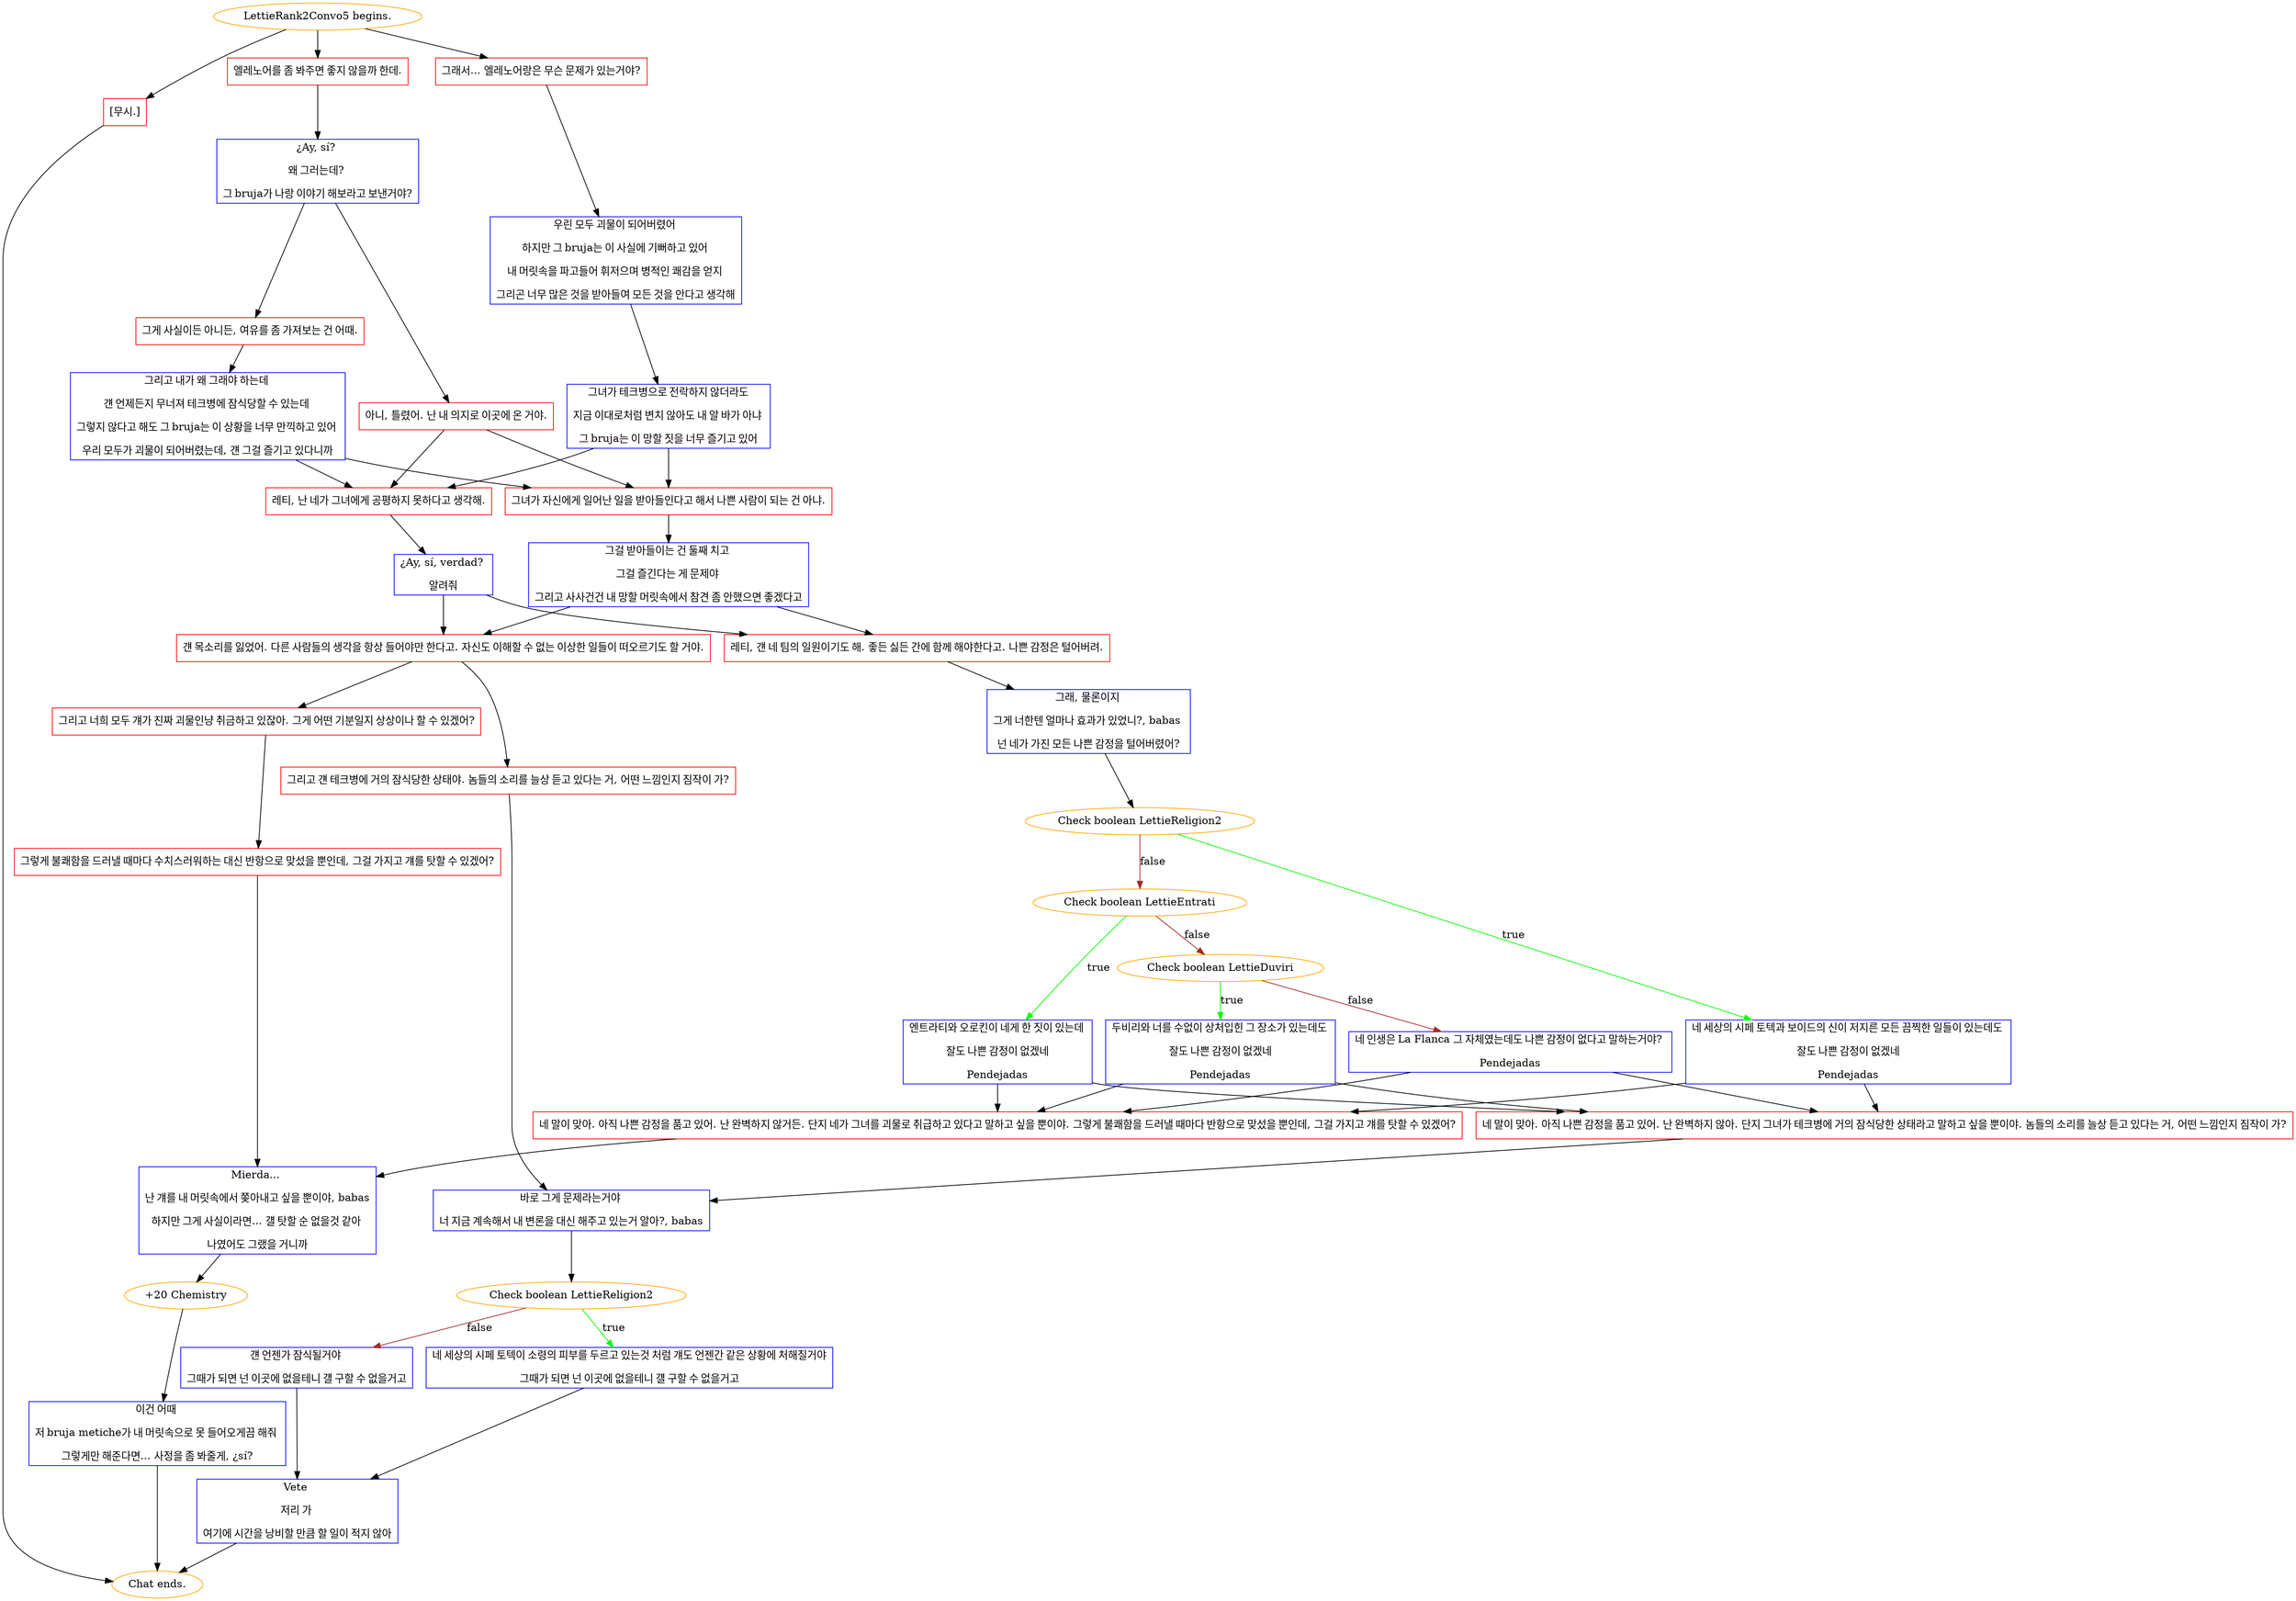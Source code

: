 digraph {
	"LettieRank2Convo5 begins." [color=orange];
		"LettieRank2Convo5 begins." -> j2509084989;
		"LettieRank2Convo5 begins." -> j437868763;
		"LettieRank2Convo5 begins." -> j1158370802;
	j2509084989 [label="그래서... 엘레노어랑은 무슨 문제가 있는거야?",shape=box,color=red];
		j2509084989 -> j368578319;
	j437868763 [label="엘레노어를 좀 봐주면 좋지 않을까 한데.",shape=box,color=red];
		j437868763 -> j1809547248;
	j1158370802 [label="[무시.]",shape=box,color=red];
		j1158370802 -> "Chat ends.";
	j368578319 [label="우린 모두 괴물이 되어버렸어 
하지만 그 bruja는 이 사실에 기뻐하고 있어 
내 머릿속을 파고들어 휘저으며 병적인 쾌감을 얻지 
그리곤 너무 많은 것을 받아들여 모든 것을 안다고 생각해",shape=box,color=blue];
		j368578319 -> j1076070504;
	j1809547248 [label="¿Ay, sí? 
왜 그러는데? 
그 bruja가 나랑 이야기 해보라고 보낸거야?",shape=box,color=blue];
		j1809547248 -> j1458730573;
		j1809547248 -> j3980079313;
	"Chat ends." [color=orange];
	j1076070504 [label="그녀가 테크병으로 전락하지 않더라도
지금 이대로처럼 변치 않아도 내 알 바가 아냐 
그 bruja는 이 망할 짓을 너무 즐기고 있어",shape=box,color=blue];
		j1076070504 -> j2690527357;
		j1076070504 -> j2246534192;
	j1458730573 [label="아니, 틀렸어. 난 내 의지로 이곳에 온 거야.",shape=box,color=red];
		j1458730573 -> j2246534192;
		j1458730573 -> j2690527357;
	j3980079313 [label="그게 사실이든 아니든, 여유를 좀 가져보는 건 어때.",shape=box,color=red];
		j3980079313 -> j961452661;
	j2690527357 [label="그녀가 자신에게 일어난 일을 받아들인다고 해서 나쁜 사람이 되는 건 아냐.",shape=box,color=red];
		j2690527357 -> j1574557683;
	j2246534192 [label="레티, 난 네가 그녀에게 공평하지 못하다고 생각해.",shape=box,color=red];
		j2246534192 -> j3094766287;
	j961452661 [label="그리고 내가 왜 그래야 하는데 
걘 언제든지 무너져 테크병에 잠식당할 수 있는데 
그렇지 않다고 해도 그 bruja는 이 상황을 너무 만끽하고 있어 
우리 모두가 괴물이 되어버렸는데, 걘 그걸 즐기고 있다니까",shape=box,color=blue];
		j961452661 -> j2246534192;
		j961452661 -> j2690527357;
	j1574557683 [label="그걸 받아들이는 건 둘째 치고 
그걸 즐긴다는 게 문제야 
그리고 사사건건 내 망할 머릿속에서 참견 좀 안했으면 좋겠다고",shape=box,color=blue];
		j1574557683 -> j3344857957;
		j1574557683 -> j3557357756;
	j3094766287 [label="¿Ay, sí, verdad? 
알려줘",shape=box,color=blue];
		j3094766287 -> j3557357756;
		j3094766287 -> j3344857957;
	j3344857957 [label="레티, 걘 네 팀의 일원이기도 해. 좋든 싫든 간에 함께 해야한다고. 나쁜 감정은 털어버려.",shape=box,color=red];
		j3344857957 -> j2977696048;
	j3557357756 [label="걘 목소리를 잃었어. 다른 사람들의 생각을 항상 들어야만 한다고. 자신도 이해할 수 없는 이상한 일들이 떠오르기도 할 거야.",shape=box,color=red];
		j3557357756 -> j1805526810;
		j3557357756 -> j1742908666;
	j2977696048 [label="그래, 물론이지 
그게 너한텐 얼마나 효과가 있었니?, babas 
넌 네가 가진 모든 나쁜 감정을 털어버렸어?",shape=box,color=blue];
		j2977696048 -> j2551409099;
	j1805526810 [label="그리고 걘 테크병에 거의 잠식당한 상태야. 놈들의 소리를 늘상 듣고 있다는 거, 어떤 느낌인지 짐작이 가?",shape=box,color=red];
		j1805526810 -> j3574320857;
	j1742908666 [label="그리고 너희 모두 걔가 진짜 괴물인냥 취금하고 있잖아. 그게 어떤 기분일지 상상이나 할 수 있겠어?",shape=box,color=red];
		j1742908666 -> j2891727952;
	j2551409099 [label="Check boolean LettieReligion2",color=orange];
		j2551409099 -> j56933863 [label=true,color=green];
		j2551409099 -> j757062835 [label=false,color=brown];
	j3574320857 [label="바로 그게 문제라는거야 
너 지금 계속해서 내 변론을 대신 해주고 있는거 알아?, babas",shape=box,color=blue];
		j3574320857 -> j2749372787;
	j2891727952 [label="그렇게 불쾌함을 드러낼 때마다 수치스러워하는 대신 반항으로 맞섰을 뿐인데, 그걸 가지고 걔를 탓할 수 있겠어?",shape=box,color=red];
		j2891727952 -> j3011934891;
	j56933863 [label="네 세상의 시페 토텍과 보이드의 신이 저지른 모든 끔찍한 일들이 있는데도 
잘도 나쁜 감정이 없겠네
Pendejadas",shape=box,color=blue];
		j56933863 -> j3998055609;
		j56933863 -> j4021431916;
	j757062835 [label="Check boolean LettieEntrati",color=orange];
		j757062835 -> j1987331697 [label=true,color=green];
		j757062835 -> j1666734191 [label=false,color=brown];
	j2749372787 [label="Check boolean LettieReligion2",color=orange];
		j2749372787 -> j90914031 [label=true,color=green];
		j2749372787 -> j2512260704 [label=false,color=brown];
	j3011934891 [label="Mierda... 
난 걔를 내 머릿속에서 쫒아내고 싶을 뿐이야, babas
하지만 그게 사실이라면... 걜 탓할 순 없을것 같아 
나였어도 그랬을 거니까",shape=box,color=blue];
		j3011934891 -> j3529653716;
	j3998055609 [label="네 말이 맞아. 아직 나쁜 감정을 품고 있어. 난 완벽하지 않거든. 단지 네가 그녀를 괴물로 취급하고 있다고 말하고 싶을 뿐이야. 그렇게 불쾌함을 드러낼 때마다 반항으로 맞섰을 뿐인데, 그걸 가지고 걔를 탓할 수 있겠어?",shape=box,color=red];
		j3998055609 -> j3011934891;
	j4021431916 [label="네 말이 맞아. 아직 나쁜 감정을 품고 있어. 난 완벽하지 않아. 단지 그녀가 테크병에 거의 잠식당한 상태라고 말하고 싶을 뿐이야. 놈들의 소리를 늘상 듣고 있다는 거, 어떤 느낌인지 짐작이 가?",shape=box,color=red];
		j4021431916 -> j3574320857;
	j1987331697 [label="엔트라티와 오로킨이 네게 한 짓이 있는데 
잘도 나쁜 감정이 없겠네
Pendejadas",shape=box,color=blue];
		j1987331697 -> j3998055609;
		j1987331697 -> j4021431916;
	j1666734191 [label="Check boolean LettieDuviri",color=orange];
		j1666734191 -> j1605826498 [label=true,color=green];
		j1666734191 -> j2387833596 [label=false,color=brown];
	j90914031 [label="네 세상의 시페 토텍이 소령의 피부를 두르고 있는것 처럼 걔도 언젠간 같은 상황에 처해질거야
그때가 되면 넌 이곳에 없을테니 걜 구할 수 없을거고",shape=box,color=blue];
		j90914031 -> j2219521519;
	j2512260704 [label="걘 언젠가 잠식될거야 
그때가 되면 넌 이곳에 없을테니 걜 구할 수 없을거고",shape=box,color=blue];
		j2512260704 -> j2219521519;
	j3529653716 [label="+20 Chemistry",color=orange];
		j3529653716 -> j3743598547;
	j1605826498 [label="두비리와 너를 수없이 상처입힌 그 장소가 있는데도 
잘도 나쁜 감정이 없겠네
Pendejadas",shape=box,color=blue];
		j1605826498 -> j3998055609;
		j1605826498 -> j4021431916;
	j2387833596 [label="네 인생은 La Flanca 그 자체였는데도 나쁜 감정이 없다고 말하는거야? 
Pendejadas",shape=box,color=blue];
		j2387833596 -> j3998055609;
		j2387833596 -> j4021431916;
	j2219521519 [label="Vete 
저리 가 
여기에 시간을 낭비할 만큼 할 일이 적지 않아",shape=box,color=blue];
		j2219521519 -> "Chat ends.";
	j3743598547 [label="이건 어때 
저 bruja metiche가 내 머릿속으로 못 들어오게끔 해줘 
그렇게만 해준다면... 사정을 좀 봐줄게, ¿sí?",shape=box,color=blue];
		j3743598547 -> "Chat ends.";
}